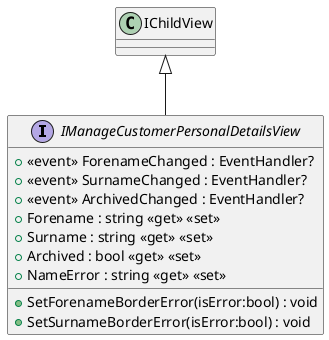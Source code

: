 @startuml
interface IManageCustomerPersonalDetailsView {
    +  <<event>> ForenameChanged : EventHandler? 
    +  <<event>> SurnameChanged : EventHandler? 
    +  <<event>> ArchivedChanged : EventHandler? 
    + Forename : string <<get>> <<set>>
    + Surname : string <<get>> <<set>>
    + Archived : bool <<get>> <<set>>
    + NameError : string <<get>> <<set>>
    + SetForenameBorderError(isError:bool) : void
    + SetSurnameBorderError(isError:bool) : void
}
IChildView <|-- IManageCustomerPersonalDetailsView
@enduml
